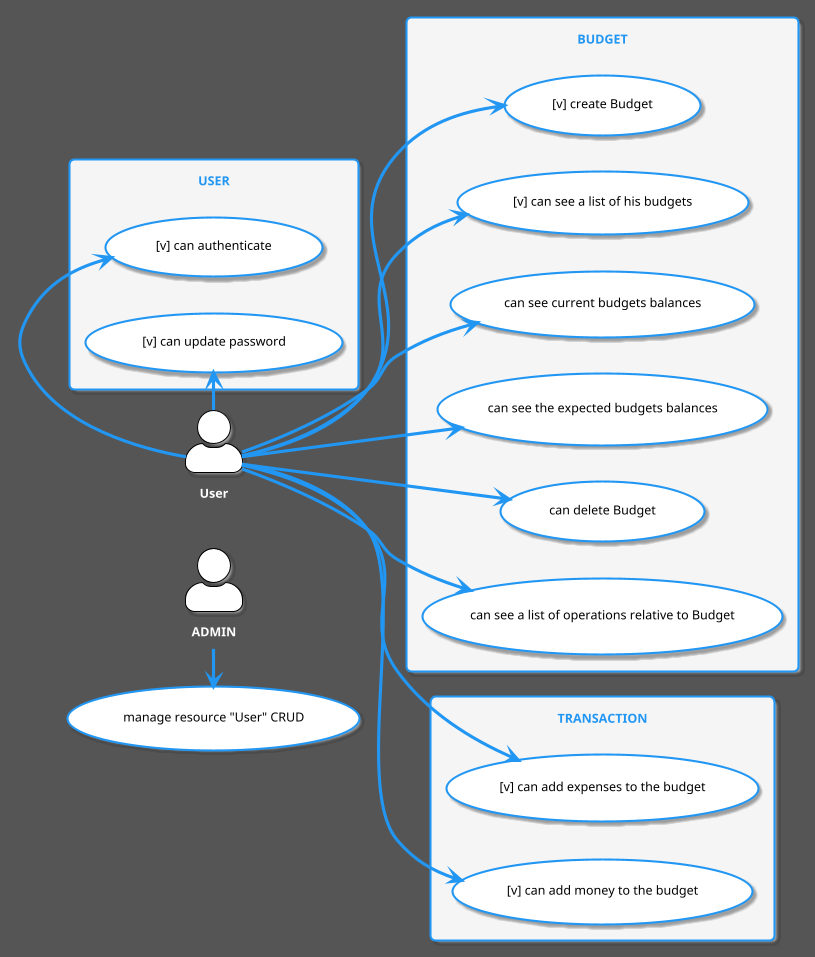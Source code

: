 @startuml
!theme materia
skinparam actorStyle awesome
skinparam roundcorner 10
skinparam BackgroundColor #555555
skinparam usecase{
    BackgroundColor white
    FontColor black
}
skinparam Actor{
    BackgroundColor white
    BorderColor black
    FontColor white
    FontStyle bold
}
skinparam rectangle{
    BackgroundColor WhiteSmoke
}
left to right direction
'----------------------------------------------

actor :ADMIN: as ADM
actor :User: as U

ADM -> (manage resource "User" CRUD)

rectangle USER{
    U -> ([v] can authenticate)
    U -> ([v] can update password)
}

rectangle BUDGET{
    U --> ([v] create Budget)
    U --> ([v] can see a list of his budgets)
    U --> (can see current budgets balances)
    U --> (can see the expected budgets balances)
    U --> (can delete Budget)
    U --> (can see a list of operations relative to Budget)
}
rectangle TRANSACTION{
 U --> ([v] can add expenses to the budget)
 U --> ([v] can add money to the budget)
}


@enduml
